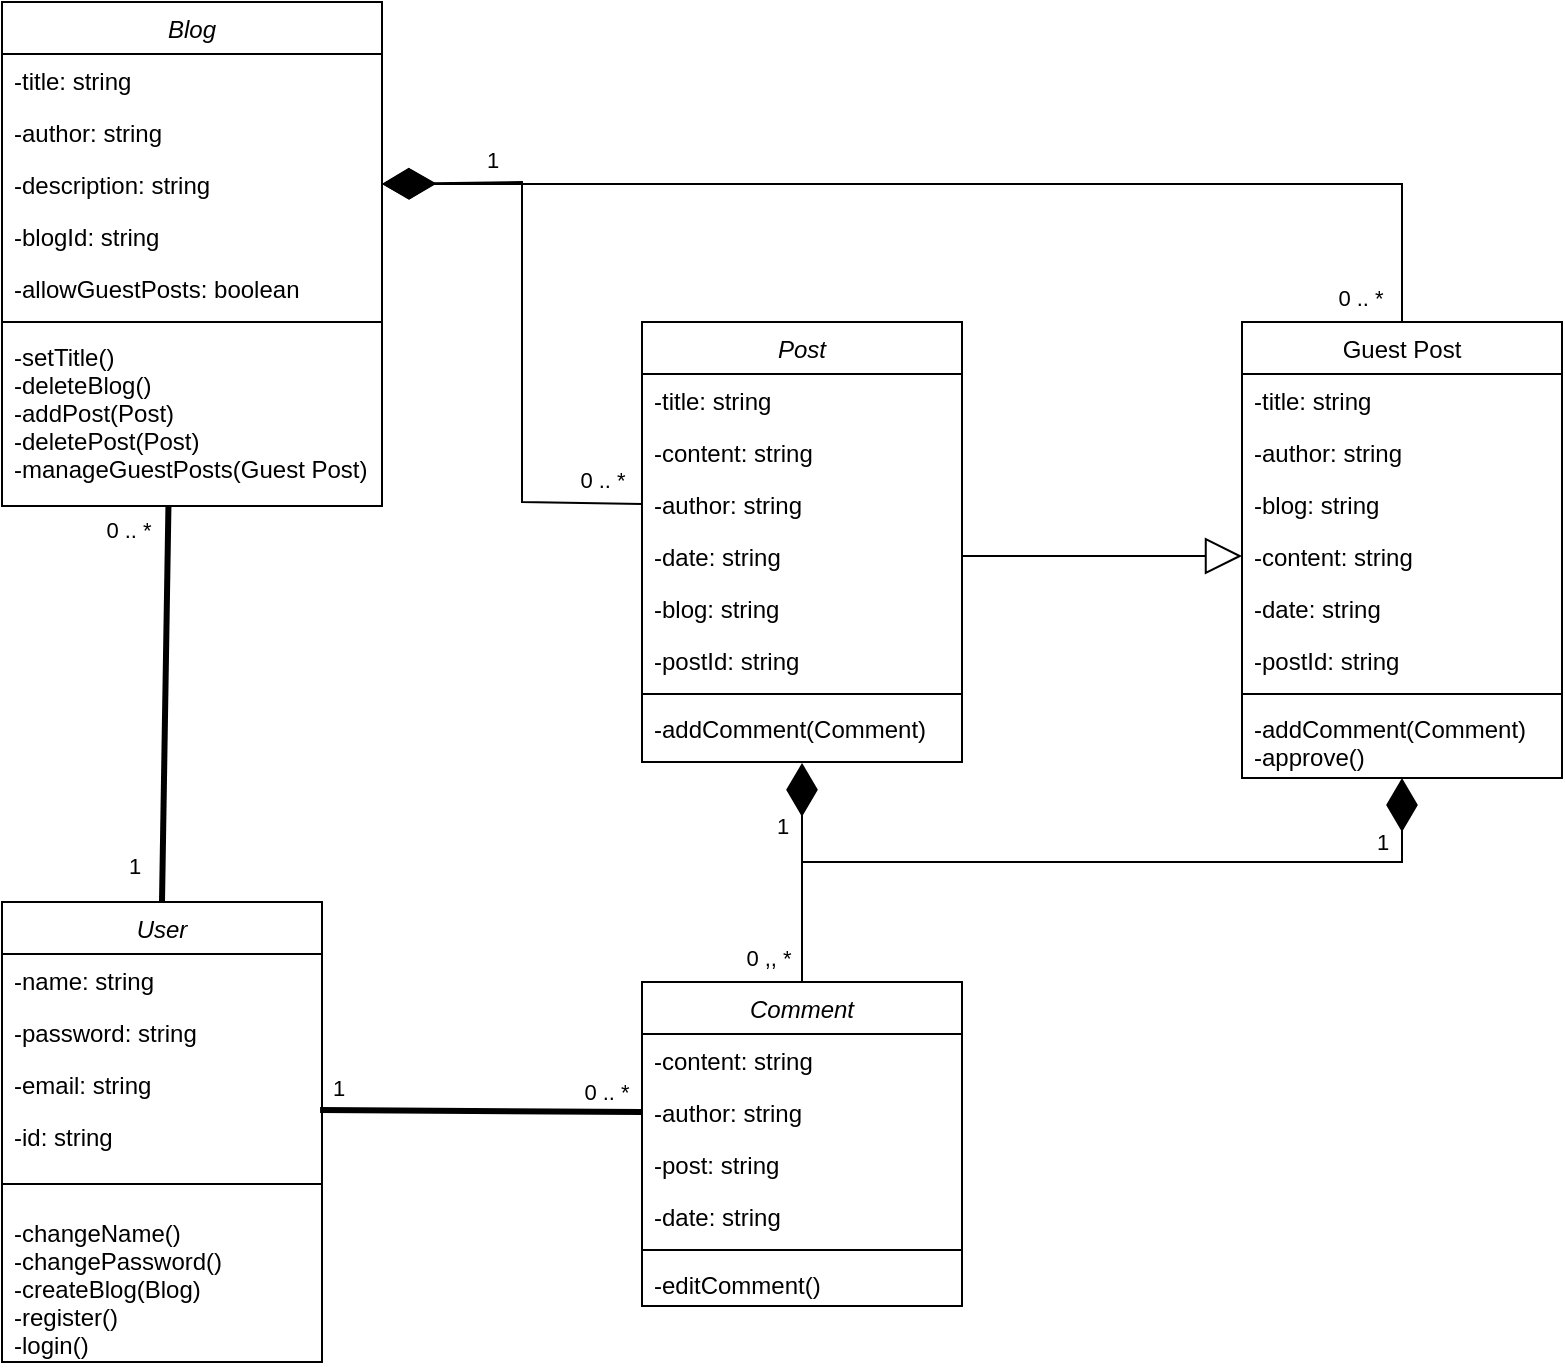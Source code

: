 <mxfile version="24.8.3">
  <diagram id="C5RBs43oDa-KdzZeNtuy" name="Page-1">
    <mxGraphModel dx="1493" dy="1793" grid="0" gridSize="10" guides="1" tooltips="1" connect="1" arrows="1" fold="1" page="1" pageScale="1" pageWidth="827" pageHeight="1169" math="0" shadow="0">
      <root>
        <mxCell id="WIyWlLk6GJQsqaUBKTNV-0" />
        <mxCell id="WIyWlLk6GJQsqaUBKTNV-1" parent="WIyWlLk6GJQsqaUBKTNV-0" />
        <mxCell id="zkfFHV4jXpPFQw0GAbJ--0" value="User" style="swimlane;fontStyle=2;align=center;verticalAlign=top;childLayout=stackLayout;horizontal=1;startSize=26;horizontalStack=0;resizeParent=1;resizeLast=0;collapsible=1;marginBottom=0;rounded=0;shadow=0;strokeWidth=1;" parent="WIyWlLk6GJQsqaUBKTNV-1" vertex="1">
          <mxGeometry x="15" y="-701" width="160" height="230" as="geometry">
            <mxRectangle x="230" y="140" width="160" height="26" as="alternateBounds" />
          </mxGeometry>
        </mxCell>
        <mxCell id="zkfFHV4jXpPFQw0GAbJ--1" value="-name: string" style="text;align=left;verticalAlign=top;spacingLeft=4;spacingRight=4;overflow=hidden;rotatable=0;points=[[0,0.5],[1,0.5]];portConstraint=eastwest;" parent="zkfFHV4jXpPFQw0GAbJ--0" vertex="1">
          <mxGeometry y="26" width="160" height="26" as="geometry" />
        </mxCell>
        <mxCell id="zkfFHV4jXpPFQw0GAbJ--2" value="-password: string" style="text;align=left;verticalAlign=top;spacingLeft=4;spacingRight=4;overflow=hidden;rotatable=0;points=[[0,0.5],[1,0.5]];portConstraint=eastwest;rounded=0;shadow=0;html=0;" parent="zkfFHV4jXpPFQw0GAbJ--0" vertex="1">
          <mxGeometry y="52" width="160" height="26" as="geometry" />
        </mxCell>
        <mxCell id="YUMGi2-EoFMp114vT2eR-47" value="-email: string" style="text;align=left;verticalAlign=top;spacingLeft=4;spacingRight=4;overflow=hidden;rotatable=0;points=[[0,0.5],[1,0.5]];portConstraint=eastwest;" vertex="1" parent="zkfFHV4jXpPFQw0GAbJ--0">
          <mxGeometry y="78" width="160" height="26" as="geometry" />
        </mxCell>
        <mxCell id="YUMGi2-EoFMp114vT2eR-48" value="-id: string" style="text;align=left;verticalAlign=top;spacingLeft=4;spacingRight=4;overflow=hidden;rotatable=0;points=[[0,0.5],[1,0.5]];portConstraint=eastwest;" vertex="1" parent="zkfFHV4jXpPFQw0GAbJ--0">
          <mxGeometry y="104" width="160" height="26" as="geometry" />
        </mxCell>
        <mxCell id="zkfFHV4jXpPFQw0GAbJ--4" value="" style="line;html=1;strokeWidth=1;align=left;verticalAlign=middle;spacingTop=-1;spacingLeft=3;spacingRight=3;rotatable=0;labelPosition=right;points=[];portConstraint=eastwest;" parent="zkfFHV4jXpPFQw0GAbJ--0" vertex="1">
          <mxGeometry y="130" width="160" height="22" as="geometry" />
        </mxCell>
        <mxCell id="zkfFHV4jXpPFQw0GAbJ--5" value="-changeName()&#xa;-changePassword()&#xa;-createBlog(Blog)&#xa;-register()&#xa;-login()&#xa;&#xa;" style="text;align=left;verticalAlign=top;spacingLeft=4;spacingRight=4;overflow=hidden;rotatable=0;points=[[0,0.5],[1,0.5]];portConstraint=eastwest;" parent="zkfFHV4jXpPFQw0GAbJ--0" vertex="1">
          <mxGeometry y="152" width="160" height="78" as="geometry" />
        </mxCell>
        <mxCell id="zkfFHV4jXpPFQw0GAbJ--17" value="Guest Post" style="swimlane;fontStyle=0;align=center;verticalAlign=top;childLayout=stackLayout;horizontal=1;startSize=26;horizontalStack=0;resizeParent=1;resizeLast=0;collapsible=1;marginBottom=0;rounded=0;shadow=0;strokeWidth=1;" parent="WIyWlLk6GJQsqaUBKTNV-1" vertex="1">
          <mxGeometry x="635" y="-991" width="160" height="228" as="geometry">
            <mxRectangle x="550" y="140" width="160" height="26" as="alternateBounds" />
          </mxGeometry>
        </mxCell>
        <mxCell id="zkfFHV4jXpPFQw0GAbJ--18" value="-title: string" style="text;align=left;verticalAlign=top;spacingLeft=4;spacingRight=4;overflow=hidden;rotatable=0;points=[[0,0.5],[1,0.5]];portConstraint=eastwest;" parent="zkfFHV4jXpPFQw0GAbJ--17" vertex="1">
          <mxGeometry y="26" width="160" height="26" as="geometry" />
        </mxCell>
        <mxCell id="YUMGi2-EoFMp114vT2eR-59" value="-author: string" style="text;align=left;verticalAlign=top;spacingLeft=4;spacingRight=4;overflow=hidden;rotatable=0;points=[[0,0.5],[1,0.5]];portConstraint=eastwest;rounded=0;shadow=0;html=0;" vertex="1" parent="zkfFHV4jXpPFQw0GAbJ--17">
          <mxGeometry y="52" width="160" height="26" as="geometry" />
        </mxCell>
        <mxCell id="YUMGi2-EoFMp114vT2eR-60" value="-blog: string" style="text;align=left;verticalAlign=top;spacingLeft=4;spacingRight=4;overflow=hidden;rotatable=0;points=[[0,0.5],[1,0.5]];portConstraint=eastwest;rounded=0;shadow=0;html=0;" vertex="1" parent="zkfFHV4jXpPFQw0GAbJ--17">
          <mxGeometry y="78" width="160" height="26" as="geometry" />
        </mxCell>
        <mxCell id="zkfFHV4jXpPFQw0GAbJ--19" value="-content: string" style="text;align=left;verticalAlign=top;spacingLeft=4;spacingRight=4;overflow=hidden;rotatable=0;points=[[0,0.5],[1,0.5]];portConstraint=eastwest;rounded=0;shadow=0;html=0;" parent="zkfFHV4jXpPFQw0GAbJ--17" vertex="1">
          <mxGeometry y="104" width="160" height="26" as="geometry" />
        </mxCell>
        <mxCell id="zkfFHV4jXpPFQw0GAbJ--20" value="-date: string" style="text;align=left;verticalAlign=top;spacingLeft=4;spacingRight=4;overflow=hidden;rotatable=0;points=[[0,0.5],[1,0.5]];portConstraint=eastwest;rounded=0;shadow=0;html=0;" parent="zkfFHV4jXpPFQw0GAbJ--17" vertex="1">
          <mxGeometry y="130" width="160" height="26" as="geometry" />
        </mxCell>
        <mxCell id="YUMGi2-EoFMp114vT2eR-61" value="-postId: string" style="text;align=left;verticalAlign=top;spacingLeft=4;spacingRight=4;overflow=hidden;rotatable=0;points=[[0,0.5],[1,0.5]];portConstraint=eastwest;rounded=0;shadow=0;html=0;" vertex="1" parent="zkfFHV4jXpPFQw0GAbJ--17">
          <mxGeometry y="156" width="160" height="26" as="geometry" />
        </mxCell>
        <mxCell id="zkfFHV4jXpPFQw0GAbJ--23" value="" style="line;html=1;strokeWidth=1;align=left;verticalAlign=middle;spacingTop=-1;spacingLeft=3;spacingRight=3;rotatable=0;labelPosition=right;points=[];portConstraint=eastwest;" parent="zkfFHV4jXpPFQw0GAbJ--17" vertex="1">
          <mxGeometry y="182" width="160" height="8" as="geometry" />
        </mxCell>
        <mxCell id="zkfFHV4jXpPFQw0GAbJ--24" value="-addComment(Comment)&#xa;-approve()" style="text;align=left;verticalAlign=top;spacingLeft=4;spacingRight=4;overflow=hidden;rotatable=0;points=[[0,0.5],[1,0.5]];portConstraint=eastwest;" parent="zkfFHV4jXpPFQw0GAbJ--17" vertex="1">
          <mxGeometry y="190" width="160" height="38" as="geometry" />
        </mxCell>
        <mxCell id="E-QlepTssYbIrXIDLhww-0" value="Post" style="swimlane;fontStyle=2;align=center;verticalAlign=top;childLayout=stackLayout;horizontal=1;startSize=26;horizontalStack=0;resizeParent=1;resizeLast=0;collapsible=1;marginBottom=0;rounded=0;shadow=0;strokeWidth=1;" parent="WIyWlLk6GJQsqaUBKTNV-1" vertex="1">
          <mxGeometry x="335" y="-991" width="160" height="220" as="geometry">
            <mxRectangle x="20" y="10" width="160" height="26" as="alternateBounds" />
          </mxGeometry>
        </mxCell>
        <mxCell id="E-QlepTssYbIrXIDLhww-1" value="-title: string" style="text;align=left;verticalAlign=top;spacingLeft=4;spacingRight=4;overflow=hidden;rotatable=0;points=[[0,0.5],[1,0.5]];portConstraint=eastwest;" parent="E-QlepTssYbIrXIDLhww-0" vertex="1">
          <mxGeometry y="26" width="160" height="26" as="geometry" />
        </mxCell>
        <mxCell id="E-QlepTssYbIrXIDLhww-2" value="-content: string" style="text;align=left;verticalAlign=top;spacingLeft=4;spacingRight=4;overflow=hidden;rotatable=0;points=[[0,0.5],[1,0.5]];portConstraint=eastwest;rounded=0;shadow=0;html=0;" parent="E-QlepTssYbIrXIDLhww-0" vertex="1">
          <mxGeometry y="52" width="160" height="26" as="geometry" />
        </mxCell>
        <mxCell id="E-QlepTssYbIrXIDLhww-3" value="-author: string" style="text;align=left;verticalAlign=top;spacingLeft=4;spacingRight=4;overflow=hidden;rotatable=0;points=[[0,0.5],[1,0.5]];portConstraint=eastwest;rounded=0;shadow=0;html=0;" parent="E-QlepTssYbIrXIDLhww-0" vertex="1">
          <mxGeometry y="78" width="160" height="26" as="geometry" />
        </mxCell>
        <mxCell id="YUMGi2-EoFMp114vT2eR-51" value="-date: string" style="text;align=left;verticalAlign=top;spacingLeft=4;spacingRight=4;overflow=hidden;rotatable=0;points=[[0,0.5],[1,0.5]];portConstraint=eastwest;rounded=0;shadow=0;html=0;" vertex="1" parent="E-QlepTssYbIrXIDLhww-0">
          <mxGeometry y="104" width="160" height="26" as="geometry" />
        </mxCell>
        <mxCell id="YUMGi2-EoFMp114vT2eR-52" value="-blog: string" style="text;align=left;verticalAlign=top;spacingLeft=4;spacingRight=4;overflow=hidden;rotatable=0;points=[[0,0.5],[1,0.5]];portConstraint=eastwest;rounded=0;shadow=0;html=0;" vertex="1" parent="E-QlepTssYbIrXIDLhww-0">
          <mxGeometry y="130" width="160" height="26" as="geometry" />
        </mxCell>
        <mxCell id="YUMGi2-EoFMp114vT2eR-53" value="-postId: string" style="text;align=left;verticalAlign=top;spacingLeft=4;spacingRight=4;overflow=hidden;rotatable=0;points=[[0,0.5],[1,0.5]];portConstraint=eastwest;rounded=0;shadow=0;html=0;" vertex="1" parent="E-QlepTssYbIrXIDLhww-0">
          <mxGeometry y="156" width="160" height="26" as="geometry" />
        </mxCell>
        <mxCell id="E-QlepTssYbIrXIDLhww-4" value="" style="line;html=1;strokeWidth=1;align=left;verticalAlign=middle;spacingTop=-1;spacingLeft=3;spacingRight=3;rotatable=0;labelPosition=right;points=[];portConstraint=eastwest;" parent="E-QlepTssYbIrXIDLhww-0" vertex="1">
          <mxGeometry y="182" width="160" height="8" as="geometry" />
        </mxCell>
        <mxCell id="E-QlepTssYbIrXIDLhww-5" value="-addComment(Comment)&#xa;" style="text;align=left;verticalAlign=top;spacingLeft=4;spacingRight=4;overflow=hidden;rotatable=0;points=[[0,0.5],[1,0.5]];portConstraint=eastwest;" parent="E-QlepTssYbIrXIDLhww-0" vertex="1">
          <mxGeometry y="190" width="160" height="30" as="geometry" />
        </mxCell>
        <mxCell id="E-QlepTssYbIrXIDLhww-6" value="" style="endArrow=none;startArrow=none;endFill=0;startFill=0;endSize=8;html=1;verticalAlign=bottom;labelBackgroundColor=none;strokeWidth=3;rounded=0;entryX=0.5;entryY=0;entryDx=0;entryDy=0;exitX=0.438;exitY=1;exitDx=0;exitDy=0;exitPerimeter=0;" parent="WIyWlLk6GJQsqaUBKTNV-1" source="YUMGi2-EoFMp114vT2eR-12" target="zkfFHV4jXpPFQw0GAbJ--0" edge="1">
          <mxGeometry width="160" relative="1" as="geometry">
            <mxPoint x="115" y="-661" as="sourcePoint" />
            <mxPoint x="445" y="-771" as="targetPoint" />
          </mxGeometry>
        </mxCell>
        <mxCell id="YUMGi2-EoFMp114vT2eR-13" value="1" style="edgeLabel;html=1;align=center;verticalAlign=middle;resizable=0;points=[];" vertex="1" connectable="0" parent="E-QlepTssYbIrXIDLhww-6">
          <mxGeometry x="0.528" y="4" relative="1" as="geometry">
            <mxPoint x="-19" y="28" as="offset" />
          </mxGeometry>
        </mxCell>
        <mxCell id="YUMGi2-EoFMp114vT2eR-14" value="0 .. *" style="edgeLabel;html=1;align=center;verticalAlign=middle;resizable=0;points=[];" vertex="1" connectable="0" parent="E-QlepTssYbIrXIDLhww-6">
          <mxGeometry x="-0.796" y="3" relative="1" as="geometry">
            <mxPoint x="-23" y="-8" as="offset" />
          </mxGeometry>
        </mxCell>
        <mxCell id="YUMGi2-EoFMp114vT2eR-7" value="Blog" style="swimlane;fontStyle=2;align=center;verticalAlign=top;childLayout=stackLayout;horizontal=1;startSize=26;horizontalStack=0;resizeParent=1;resizeLast=0;collapsible=1;marginBottom=0;rounded=0;shadow=0;strokeWidth=1;" vertex="1" parent="WIyWlLk6GJQsqaUBKTNV-1">
          <mxGeometry x="15" y="-1151" width="190" height="252" as="geometry">
            <mxRectangle x="230" y="140" width="160" height="26" as="alternateBounds" />
          </mxGeometry>
        </mxCell>
        <mxCell id="YUMGi2-EoFMp114vT2eR-8" value="-title: string" style="text;align=left;verticalAlign=top;spacingLeft=4;spacingRight=4;overflow=hidden;rotatable=0;points=[[0,0.5],[1,0.5]];portConstraint=eastwest;" vertex="1" parent="YUMGi2-EoFMp114vT2eR-7">
          <mxGeometry y="26" width="190" height="26" as="geometry" />
        </mxCell>
        <mxCell id="YUMGi2-EoFMp114vT2eR-9" value="-author: string" style="text;align=left;verticalAlign=top;spacingLeft=4;spacingRight=4;overflow=hidden;rotatable=0;points=[[0,0.5],[1,0.5]];portConstraint=eastwest;rounded=0;shadow=0;html=0;" vertex="1" parent="YUMGi2-EoFMp114vT2eR-7">
          <mxGeometry y="52" width="190" height="26" as="geometry" />
        </mxCell>
        <mxCell id="YUMGi2-EoFMp114vT2eR-56" value="-description: string" style="text;align=left;verticalAlign=top;spacingLeft=4;spacingRight=4;overflow=hidden;rotatable=0;points=[[0,0.5],[1,0.5]];portConstraint=eastwest;rounded=0;shadow=0;html=0;" vertex="1" parent="YUMGi2-EoFMp114vT2eR-7">
          <mxGeometry y="78" width="190" height="26" as="geometry" />
        </mxCell>
        <mxCell id="YUMGi2-EoFMp114vT2eR-57" value="-blogId: string" style="text;align=left;verticalAlign=top;spacingLeft=4;spacingRight=4;overflow=hidden;rotatable=0;points=[[0,0.5],[1,0.5]];portConstraint=eastwest;rounded=0;shadow=0;html=0;" vertex="1" parent="YUMGi2-EoFMp114vT2eR-7">
          <mxGeometry y="104" width="190" height="26" as="geometry" />
        </mxCell>
        <mxCell id="YUMGi2-EoFMp114vT2eR-58" value="-allowGuestPosts: boolean" style="text;align=left;verticalAlign=top;spacingLeft=4;spacingRight=4;overflow=hidden;rotatable=0;points=[[0,0.5],[1,0.5]];portConstraint=eastwest;rounded=0;shadow=0;html=0;" vertex="1" parent="YUMGi2-EoFMp114vT2eR-7">
          <mxGeometry y="130" width="190" height="26" as="geometry" />
        </mxCell>
        <mxCell id="YUMGi2-EoFMp114vT2eR-11" value="" style="line;html=1;strokeWidth=1;align=left;verticalAlign=middle;spacingTop=-1;spacingLeft=3;spacingRight=3;rotatable=0;labelPosition=right;points=[];portConstraint=eastwest;" vertex="1" parent="YUMGi2-EoFMp114vT2eR-7">
          <mxGeometry y="156" width="190" height="8" as="geometry" />
        </mxCell>
        <mxCell id="YUMGi2-EoFMp114vT2eR-12" value="-setTitle()&#xa;-deleteBlog()&#xa;-addPost(Post)&#xa;-deletePost(Post)&#xa;-manageGuestPosts(Guest Post)&#xa;" style="text;align=left;verticalAlign=top;spacingLeft=4;spacingRight=4;overflow=hidden;rotatable=0;points=[[0,0.5],[1,0.5]];portConstraint=eastwest;" vertex="1" parent="YUMGi2-EoFMp114vT2eR-7">
          <mxGeometry y="164" width="190" height="88" as="geometry" />
        </mxCell>
        <mxCell id="YUMGi2-EoFMp114vT2eR-15" value="Comment" style="swimlane;fontStyle=2;align=center;verticalAlign=top;childLayout=stackLayout;horizontal=1;startSize=26;horizontalStack=0;resizeParent=1;resizeLast=0;collapsible=1;marginBottom=0;rounded=0;shadow=0;strokeWidth=1;" vertex="1" parent="WIyWlLk6GJQsqaUBKTNV-1">
          <mxGeometry x="335" y="-661" width="160" height="162" as="geometry">
            <mxRectangle x="20" y="10" width="160" height="26" as="alternateBounds" />
          </mxGeometry>
        </mxCell>
        <mxCell id="YUMGi2-EoFMp114vT2eR-17" value="-content: string" style="text;align=left;verticalAlign=top;spacingLeft=4;spacingRight=4;overflow=hidden;rotatable=0;points=[[0,0.5],[1,0.5]];portConstraint=eastwest;rounded=0;shadow=0;html=0;" vertex="1" parent="YUMGi2-EoFMp114vT2eR-15">
          <mxGeometry y="26" width="160" height="26" as="geometry" />
        </mxCell>
        <mxCell id="YUMGi2-EoFMp114vT2eR-18" value="-author: string" style="text;align=left;verticalAlign=top;spacingLeft=4;spacingRight=4;overflow=hidden;rotatable=0;points=[[0,0.5],[1,0.5]];portConstraint=eastwest;rounded=0;shadow=0;html=0;" vertex="1" parent="YUMGi2-EoFMp114vT2eR-15">
          <mxGeometry y="52" width="160" height="26" as="geometry" />
        </mxCell>
        <mxCell id="YUMGi2-EoFMp114vT2eR-54" value="-post: string" style="text;align=left;verticalAlign=top;spacingLeft=4;spacingRight=4;overflow=hidden;rotatable=0;points=[[0,0.5],[1,0.5]];portConstraint=eastwest;rounded=0;shadow=0;html=0;" vertex="1" parent="YUMGi2-EoFMp114vT2eR-15">
          <mxGeometry y="78" width="160" height="26" as="geometry" />
        </mxCell>
        <mxCell id="YUMGi2-EoFMp114vT2eR-55" value="-date: string" style="text;align=left;verticalAlign=top;spacingLeft=4;spacingRight=4;overflow=hidden;rotatable=0;points=[[0,0.5],[1,0.5]];portConstraint=eastwest;rounded=0;shadow=0;html=0;" vertex="1" parent="YUMGi2-EoFMp114vT2eR-15">
          <mxGeometry y="104" width="160" height="26" as="geometry" />
        </mxCell>
        <mxCell id="YUMGi2-EoFMp114vT2eR-19" value="" style="line;html=1;strokeWidth=1;align=left;verticalAlign=middle;spacingTop=-1;spacingLeft=3;spacingRight=3;rotatable=0;labelPosition=right;points=[];portConstraint=eastwest;" vertex="1" parent="YUMGi2-EoFMp114vT2eR-15">
          <mxGeometry y="130" width="160" height="8" as="geometry" />
        </mxCell>
        <mxCell id="YUMGi2-EoFMp114vT2eR-20" value="-editComment()" style="text;align=left;verticalAlign=top;spacingLeft=4;spacingRight=4;overflow=hidden;rotatable=0;points=[[0,0.5],[1,0.5]];portConstraint=eastwest;" vertex="1" parent="YUMGi2-EoFMp114vT2eR-15">
          <mxGeometry y="138" width="160" height="24" as="geometry" />
        </mxCell>
        <mxCell id="YUMGi2-EoFMp114vT2eR-21" value="" style="endArrow=diamondThin;endFill=1;endSize=24;html=1;rounded=0;entryX=1;entryY=0.5;entryDx=0;entryDy=0;exitX=0;exitY=0.5;exitDx=0;exitDy=0;" edge="1" parent="WIyWlLk6GJQsqaUBKTNV-1" source="E-QlepTssYbIrXIDLhww-3" target="YUMGi2-EoFMp114vT2eR-56">
          <mxGeometry width="160" relative="1" as="geometry">
            <mxPoint x="285" y="-731" as="sourcePoint" />
            <mxPoint x="175" y="-1060" as="targetPoint" />
            <Array as="points">
              <mxPoint x="275" y="-901" />
              <mxPoint x="275" y="-1061" />
            </Array>
          </mxGeometry>
        </mxCell>
        <mxCell id="YUMGi2-EoFMp114vT2eR-23" value="1" style="edgeLabel;html=1;align=center;verticalAlign=middle;resizable=0;points=[];" vertex="1" connectable="0" parent="YUMGi2-EoFMp114vT2eR-21">
          <mxGeometry x="0.621" relative="1" as="geometry">
            <mxPoint y="-11" as="offset" />
          </mxGeometry>
        </mxCell>
        <mxCell id="YUMGi2-EoFMp114vT2eR-24" value="0 .. *" style="edgeLabel;html=1;align=center;verticalAlign=middle;resizable=0;points=[];" vertex="1" connectable="0" parent="YUMGi2-EoFMp114vT2eR-21">
          <mxGeometry x="-0.576" y="2" relative="1" as="geometry">
            <mxPoint x="42" y="-10" as="offset" />
          </mxGeometry>
        </mxCell>
        <mxCell id="YUMGi2-EoFMp114vT2eR-25" value="" style="endArrow=block;endSize=16;endFill=0;html=1;rounded=0;exitX=1;exitY=0.5;exitDx=0;exitDy=0;entryX=0;entryY=0.5;entryDx=0;entryDy=0;" edge="1" parent="WIyWlLk6GJQsqaUBKTNV-1" source="YUMGi2-EoFMp114vT2eR-51" target="zkfFHV4jXpPFQw0GAbJ--19">
          <mxGeometry width="160" relative="1" as="geometry">
            <mxPoint x="285" y="-751" as="sourcePoint" />
            <mxPoint x="445" y="-751" as="targetPoint" />
          </mxGeometry>
        </mxCell>
        <mxCell id="YUMGi2-EoFMp114vT2eR-34" value="" style="endArrow=diamondThin;endFill=1;endSize=24;html=1;rounded=0;exitX=0.5;exitY=0;exitDx=0;exitDy=0;entryX=0.5;entryY=1.015;entryDx=0;entryDy=0;entryPerimeter=0;" edge="1" parent="WIyWlLk6GJQsqaUBKTNV-1" source="YUMGi2-EoFMp114vT2eR-15" target="E-QlepTssYbIrXIDLhww-5">
          <mxGeometry width="160" relative="1" as="geometry">
            <mxPoint x="385" y="-851" as="sourcePoint" />
            <mxPoint x="445" y="-781" as="targetPoint" />
          </mxGeometry>
        </mxCell>
        <mxCell id="YUMGi2-EoFMp114vT2eR-43" value="1" style="edgeLabel;html=1;align=center;verticalAlign=middle;resizable=0;points=[];" vertex="1" connectable="0" parent="YUMGi2-EoFMp114vT2eR-34">
          <mxGeometry x="0.598" relative="1" as="geometry">
            <mxPoint x="-10" y="9" as="offset" />
          </mxGeometry>
        </mxCell>
        <mxCell id="YUMGi2-EoFMp114vT2eR-44" value="0 ,, *" style="edgeLabel;html=1;align=center;verticalAlign=middle;resizable=0;points=[];" vertex="1" connectable="0" parent="YUMGi2-EoFMp114vT2eR-34">
          <mxGeometry x="-0.68" y="-1" relative="1" as="geometry">
            <mxPoint x="-18" y="5" as="offset" />
          </mxGeometry>
        </mxCell>
        <mxCell id="YUMGi2-EoFMp114vT2eR-35" value="" style="endArrow=diamondThin;endFill=1;endSize=24;html=1;rounded=0;entryX=0.5;entryY=1;entryDx=0;entryDy=0;exitX=0.5;exitY=0;exitDx=0;exitDy=0;" edge="1" parent="WIyWlLk6GJQsqaUBKTNV-1" source="YUMGi2-EoFMp114vT2eR-15" target="zkfFHV4jXpPFQw0GAbJ--17">
          <mxGeometry width="160" relative="1" as="geometry">
            <mxPoint x="465" y="-701" as="sourcePoint" />
            <mxPoint x="421" y="-800" as="targetPoint" />
            <Array as="points">
              <mxPoint x="415" y="-721" />
              <mxPoint x="715" y="-721" />
            </Array>
          </mxGeometry>
        </mxCell>
        <mxCell id="YUMGi2-EoFMp114vT2eR-46" value="1" style="edgeLabel;html=1;align=center;verticalAlign=middle;resizable=0;points=[];" vertex="1" connectable="0" parent="YUMGi2-EoFMp114vT2eR-35">
          <mxGeometry x="0.842" relative="1" as="geometry">
            <mxPoint x="-10" as="offset" />
          </mxGeometry>
        </mxCell>
        <mxCell id="YUMGi2-EoFMp114vT2eR-37" value="" style="endArrow=none;startArrow=none;endFill=0;startFill=0;endSize=8;html=1;verticalAlign=bottom;labelBackgroundColor=none;strokeWidth=3;rounded=0;exitX=0;exitY=0.5;exitDx=0;exitDy=0;entryX=0.994;entryY=0;entryDx=0;entryDy=0;entryPerimeter=0;" edge="1" parent="WIyWlLk6GJQsqaUBKTNV-1" source="YUMGi2-EoFMp114vT2eR-18" target="YUMGi2-EoFMp114vT2eR-48">
          <mxGeometry width="160" relative="1" as="geometry">
            <mxPoint x="335" y="-541" as="sourcePoint" />
            <mxPoint x="205" y="-581" as="targetPoint" />
          </mxGeometry>
        </mxCell>
        <mxCell id="YUMGi2-EoFMp114vT2eR-38" value="0 .. *" style="edgeLabel;html=1;align=center;verticalAlign=middle;resizable=0;points=[];" vertex="1" connectable="0" parent="YUMGi2-EoFMp114vT2eR-37">
          <mxGeometry x="-0.627" y="-2" relative="1" as="geometry">
            <mxPoint x="12" y="-8" as="offset" />
          </mxGeometry>
        </mxCell>
        <mxCell id="YUMGi2-EoFMp114vT2eR-39" value="1" style="edgeLabel;html=1;align=center;verticalAlign=middle;resizable=0;points=[];" vertex="1" connectable="0" parent="YUMGi2-EoFMp114vT2eR-37">
          <mxGeometry x="0.725" relative="1" as="geometry">
            <mxPoint x="-13" y="-11" as="offset" />
          </mxGeometry>
        </mxCell>
        <mxCell id="YUMGi2-EoFMp114vT2eR-49" value="" style="endArrow=diamondThin;endFill=1;endSize=24;html=1;rounded=0;exitX=0.5;exitY=0;exitDx=0;exitDy=0;" edge="1" parent="WIyWlLk6GJQsqaUBKTNV-1" source="zkfFHV4jXpPFQw0GAbJ--17">
          <mxGeometry width="160" relative="1" as="geometry">
            <mxPoint x="395" y="-791" as="sourcePoint" />
            <mxPoint x="205" y="-1060" as="targetPoint" />
            <Array as="points">
              <mxPoint x="715" y="-1060" />
            </Array>
          </mxGeometry>
        </mxCell>
        <mxCell id="YUMGi2-EoFMp114vT2eR-50" value="0 .. *" style="edgeLabel;html=1;align=center;verticalAlign=middle;resizable=0;points=[];" vertex="1" connectable="0" parent="WIyWlLk6GJQsqaUBKTNV-1">
          <mxGeometry x="325" y="-891.002" as="geometry">
            <mxPoint x="369" y="-112" as="offset" />
          </mxGeometry>
        </mxCell>
      </root>
    </mxGraphModel>
  </diagram>
</mxfile>
